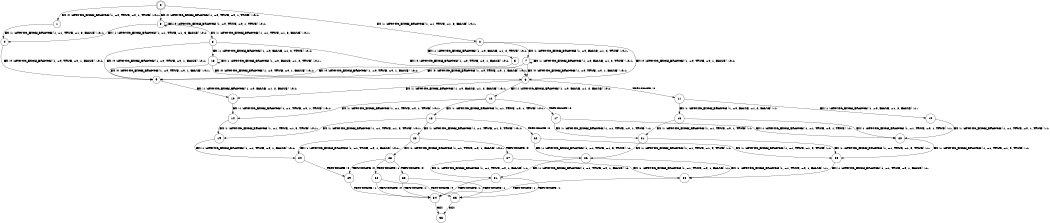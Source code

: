 digraph BCG {
size = "7, 10.5";
center = TRUE;
node [shape = circle];
0 [peripheries = 2];
0 -> 1 [label = "EX !0 !ATOMIC_EXCH_BRANCH (1, +0, TRUE, +0, 1, TRUE) !:0:1:"];
0 -> 2 [label = "EX !1 !ATOMIC_EXCH_BRANCH (1, +1, TRUE, +1, 3, FALSE) !:0:1:"];
0 -> 3 [label = "EX !0 !ATOMIC_EXCH_BRANCH (1, +0, TRUE, +0, 1, TRUE) !:0:1:"];
1 -> 4 [label = "EX !1 !ATOMIC_EXCH_BRANCH (1, +1, TRUE, +1, 3, FALSE) !:0:1:"];
2 -> 5 [label = "EX !1 !ATOMIC_EXCH_BRANCH (1, +0, FALSE, +1, 2, TRUE) !:0:1:"];
2 -> 6 [label = "EX !0 !ATOMIC_EXCH_BRANCH (1, +0, TRUE, +0, 1, FALSE) !:0:1:"];
2 -> 7 [label = "EX !1 !ATOMIC_EXCH_BRANCH (1, +0, FALSE, +1, 2, TRUE) !:0:1:"];
3 -> 4 [label = "EX !1 !ATOMIC_EXCH_BRANCH (1, +1, TRUE, +1, 3, FALSE) !:0:1:"];
3 -> 8 [label = "EX !1 !ATOMIC_EXCH_BRANCH (1, +1, TRUE, +1, 3, FALSE) !:0:1:"];
3 -> 3 [label = "EX !0 !ATOMIC_EXCH_BRANCH (1, +0, TRUE, +0, 1, TRUE) !:0:1:"];
4 -> 9 [label = "EX !0 !ATOMIC_EXCH_BRANCH (1, +0, TRUE, +0, 1, FALSE) !:0:1:"];
5 -> 9 [label = "EX !0 !ATOMIC_EXCH_BRANCH (1, +0, TRUE, +0, 1, FALSE) !:0:1:"];
6 -> 10 [label = "EX !1 !ATOMIC_EXCH_BRANCH (1, +0, FALSE, +1, 2, FALSE) !:0:1:"];
6 -> 11 [label = "TERMINATE !0"];
6 -> 12 [label = "EX !1 !ATOMIC_EXCH_BRANCH (1, +0, FALSE, +1, 2, FALSE) !:0:1:"];
7 -> 9 [label = "EX !0 !ATOMIC_EXCH_BRANCH (1, +0, TRUE, +0, 1, FALSE) !:0:1:"];
7 -> 6 [label = "EX !0 !ATOMIC_EXCH_BRANCH (1, +0, TRUE, +0, 1, FALSE) !:0:1:"];
7 -> 7 [label = "EX !1 !ATOMIC_EXCH_BRANCH (1, +0, FALSE, +1, 2, TRUE) !:0:1:"];
8 -> 9 [label = "EX !0 !ATOMIC_EXCH_BRANCH (1, +0, TRUE, +0, 1, FALSE) !:0:1:"];
8 -> 13 [label = "EX !1 !ATOMIC_EXCH_BRANCH (1, +0, FALSE, +1, 2, TRUE) !:0:1:"];
8 -> 6 [label = "EX !0 !ATOMIC_EXCH_BRANCH (1, +0, TRUE, +0, 1, FALSE) !:0:1:"];
9 -> 10 [label = "EX !1 !ATOMIC_EXCH_BRANCH (1, +0, FALSE, +1, 2, FALSE) !:0:1:"];
10 -> 14 [label = "EX !1 !ATOMIC_EXCH_BRANCH (1, +1, TRUE, +0, 1, TRUE) !:0:1:"];
11 -> 15 [label = "EX !1 !ATOMIC_EXCH_BRANCH (1, +0, FALSE, +1, 2, FALSE) !:1:"];
11 -> 16 [label = "EX !1 !ATOMIC_EXCH_BRANCH (1, +0, FALSE, +1, 2, FALSE) !:1:"];
12 -> 14 [label = "EX !1 !ATOMIC_EXCH_BRANCH (1, +1, TRUE, +0, 1, TRUE) !:0:1:"];
12 -> 17 [label = "TERMINATE !0"];
12 -> 18 [label = "EX !1 !ATOMIC_EXCH_BRANCH (1, +1, TRUE, +0, 1, TRUE) !:0:1:"];
13 -> 9 [label = "EX !0 !ATOMIC_EXCH_BRANCH (1, +0, TRUE, +0, 1, FALSE) !:0:1:"];
13 -> 13 [label = "EX !1 !ATOMIC_EXCH_BRANCH (1, +0, FALSE, +1, 2, TRUE) !:0:1:"];
13 -> 6 [label = "EX !0 !ATOMIC_EXCH_BRANCH (1, +0, TRUE, +0, 1, FALSE) !:0:1:"];
14 -> 19 [label = "EX !1 !ATOMIC_EXCH_BRANCH (1, +1, TRUE, +1, 3, TRUE) !:0:1:"];
15 -> 20 [label = "EX !1 !ATOMIC_EXCH_BRANCH (1, +1, TRUE, +0, 1, TRUE) !:1:"];
16 -> 20 [label = "EX !1 !ATOMIC_EXCH_BRANCH (1, +1, TRUE, +0, 1, TRUE) !:1:"];
16 -> 21 [label = "EX !1 !ATOMIC_EXCH_BRANCH (1, +1, TRUE, +0, 1, TRUE) !:1:"];
17 -> 20 [label = "EX !1 !ATOMIC_EXCH_BRANCH (1, +1, TRUE, +0, 1, TRUE) !:1:"];
17 -> 21 [label = "EX !1 !ATOMIC_EXCH_BRANCH (1, +1, TRUE, +0, 1, TRUE) !:1:"];
18 -> 19 [label = "EX !1 !ATOMIC_EXCH_BRANCH (1, +1, TRUE, +1, 3, TRUE) !:0:1:"];
18 -> 22 [label = "TERMINATE !0"];
18 -> 23 [label = "EX !1 !ATOMIC_EXCH_BRANCH (1, +1, TRUE, +1, 3, TRUE) !:0:1:"];
19 -> 24 [label = "EX !1 !ATOMIC_EXCH_BRANCH (1, +1, TRUE, +0, 1, FALSE) !:0:1:"];
20 -> 25 [label = "EX !1 !ATOMIC_EXCH_BRANCH (1, +1, TRUE, +1, 3, TRUE) !:1:"];
21 -> 25 [label = "EX !1 !ATOMIC_EXCH_BRANCH (1, +1, TRUE, +1, 3, TRUE) !:1:"];
21 -> 26 [label = "EX !1 !ATOMIC_EXCH_BRANCH (1, +1, TRUE, +1, 3, TRUE) !:1:"];
22 -> 25 [label = "EX !1 !ATOMIC_EXCH_BRANCH (1, +1, TRUE, +1, 3, TRUE) !:1:"];
22 -> 26 [label = "EX !1 !ATOMIC_EXCH_BRANCH (1, +1, TRUE, +1, 3, TRUE) !:1:"];
23 -> 24 [label = "EX !1 !ATOMIC_EXCH_BRANCH (1, +1, TRUE, +0, 1, FALSE) !:0:1:"];
23 -> 27 [label = "TERMINATE !0"];
23 -> 28 [label = "EX !1 !ATOMIC_EXCH_BRANCH (1, +1, TRUE, +0, 1, FALSE) !:0:1:"];
24 -> 29 [label = "TERMINATE !0"];
25 -> 30 [label = "EX !1 !ATOMIC_EXCH_BRANCH (1, +1, TRUE, +0, 1, FALSE) !:1:"];
26 -> 30 [label = "EX !1 !ATOMIC_EXCH_BRANCH (1, +1, TRUE, +0, 1, FALSE) !:1:"];
26 -> 31 [label = "EX !1 !ATOMIC_EXCH_BRANCH (1, +1, TRUE, +0, 1, FALSE) !:1:"];
27 -> 30 [label = "EX !1 !ATOMIC_EXCH_BRANCH (1, +1, TRUE, +0, 1, FALSE) !:1:"];
27 -> 31 [label = "EX !1 !ATOMIC_EXCH_BRANCH (1, +1, TRUE, +0, 1, FALSE) !:1:"];
28 -> 29 [label = "TERMINATE !0"];
28 -> 32 [label = "TERMINATE !1"];
28 -> 33 [label = "TERMINATE !0"];
29 -> 34 [label = "TERMINATE !1"];
30 -> 34 [label = "TERMINATE !1"];
31 -> 34 [label = "TERMINATE !1"];
31 -> 35 [label = "TERMINATE !1"];
32 -> 34 [label = "TERMINATE !0"];
32 -> 35 [label = "TERMINATE !0"];
33 -> 34 [label = "TERMINATE !1"];
33 -> 35 [label = "TERMINATE !1"];
34 -> 36 [label = "exit"];
35 -> 36 [label = "exit"];
}

